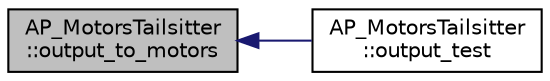 digraph "AP_MotorsTailsitter::output_to_motors"
{
 // INTERACTIVE_SVG=YES
  edge [fontname="Helvetica",fontsize="10",labelfontname="Helvetica",labelfontsize="10"];
  node [fontname="Helvetica",fontsize="10",shape=record];
  rankdir="LR";
  Node1 [label="AP_MotorsTailsitter\l::output_to_motors",height=0.2,width=0.4,color="black", fillcolor="grey75", style="filled", fontcolor="black"];
  Node1 -> Node2 [dir="back",color="midnightblue",fontsize="10",style="solid",fontname="Helvetica"];
  Node2 [label="AP_MotorsTailsitter\l::output_test",height=0.2,width=0.4,color="black", fillcolor="white", style="filled",URL="$classAP__MotorsTailsitter.html#a88adfdcb46c97a8fa987034c76c926d8"];
}
